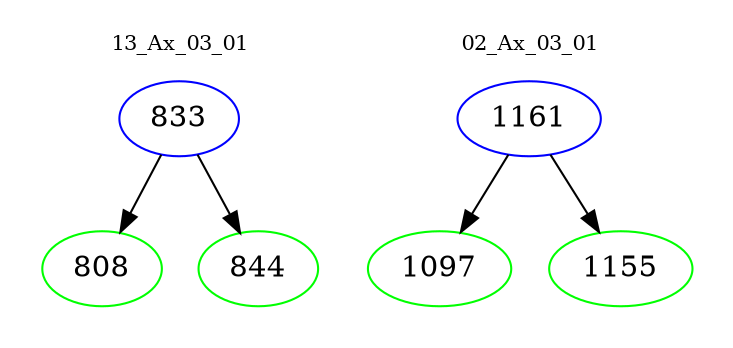 digraph{
subgraph cluster_0 {
color = white
label = "13_Ax_03_01";
fontsize=10;
T0_833 [label="833", color="blue"]
T0_833 -> T0_808 [color="black"]
T0_808 [label="808", color="green"]
T0_833 -> T0_844 [color="black"]
T0_844 [label="844", color="green"]
}
subgraph cluster_1 {
color = white
label = "02_Ax_03_01";
fontsize=10;
T1_1161 [label="1161", color="blue"]
T1_1161 -> T1_1097 [color="black"]
T1_1097 [label="1097", color="green"]
T1_1161 -> T1_1155 [color="black"]
T1_1155 [label="1155", color="green"]
}
}
